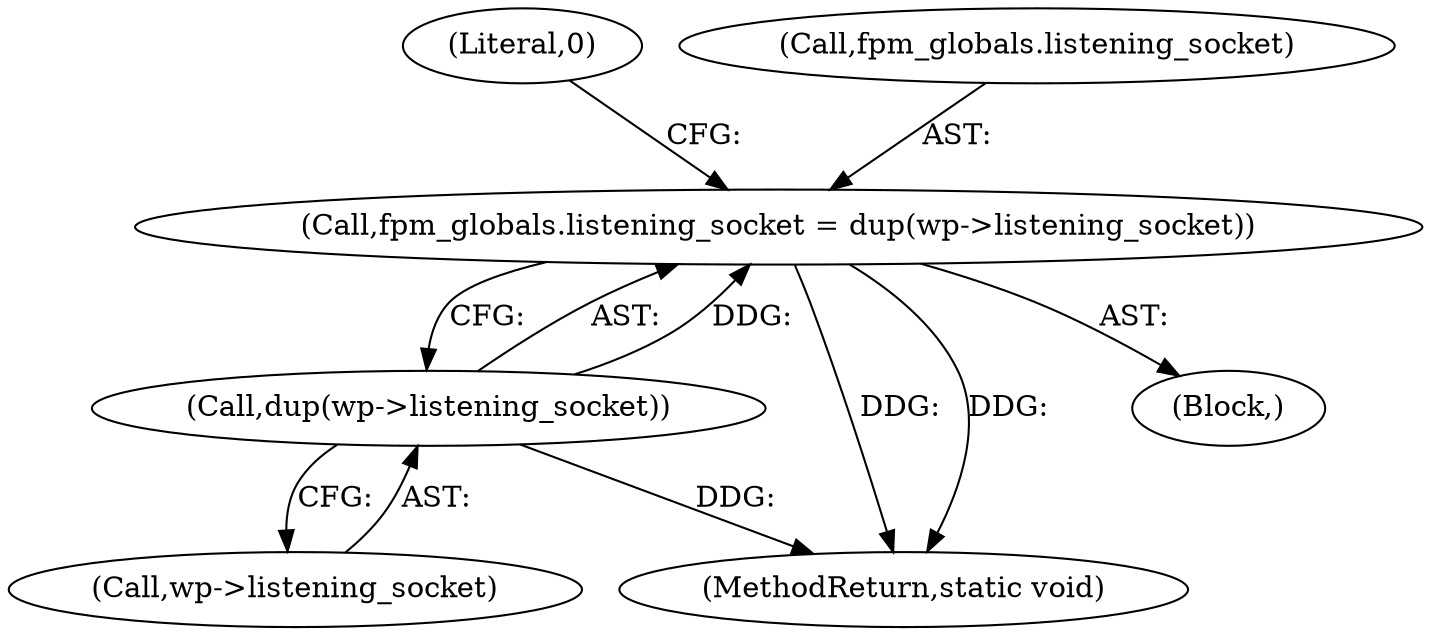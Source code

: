 digraph "0_php-src_69dee5c732fe982c82edb17d0dbc3e79a47748d8@API" {
"1000114" [label="(Call,fpm_globals.listening_socket = dup(wp->listening_socket))"];
"1000118" [label="(Call,dup(wp->listening_socket))"];
"1000125" [label="(Literal,0)"];
"1000115" [label="(Call,fpm_globals.listening_socket)"];
"1000119" [label="(Call,wp->listening_socket)"];
"1000114" [label="(Call,fpm_globals.listening_socket = dup(wp->listening_socket))"];
"1000167" [label="(MethodReturn,static void)"];
"1000104" [label="(Block,)"];
"1000118" [label="(Call,dup(wp->listening_socket))"];
"1000114" -> "1000104"  [label="AST: "];
"1000114" -> "1000118"  [label="CFG: "];
"1000115" -> "1000114"  [label="AST: "];
"1000118" -> "1000114"  [label="AST: "];
"1000125" -> "1000114"  [label="CFG: "];
"1000114" -> "1000167"  [label="DDG: "];
"1000114" -> "1000167"  [label="DDG: "];
"1000118" -> "1000114"  [label="DDG: "];
"1000118" -> "1000119"  [label="CFG: "];
"1000119" -> "1000118"  [label="AST: "];
"1000118" -> "1000167"  [label="DDG: "];
}

